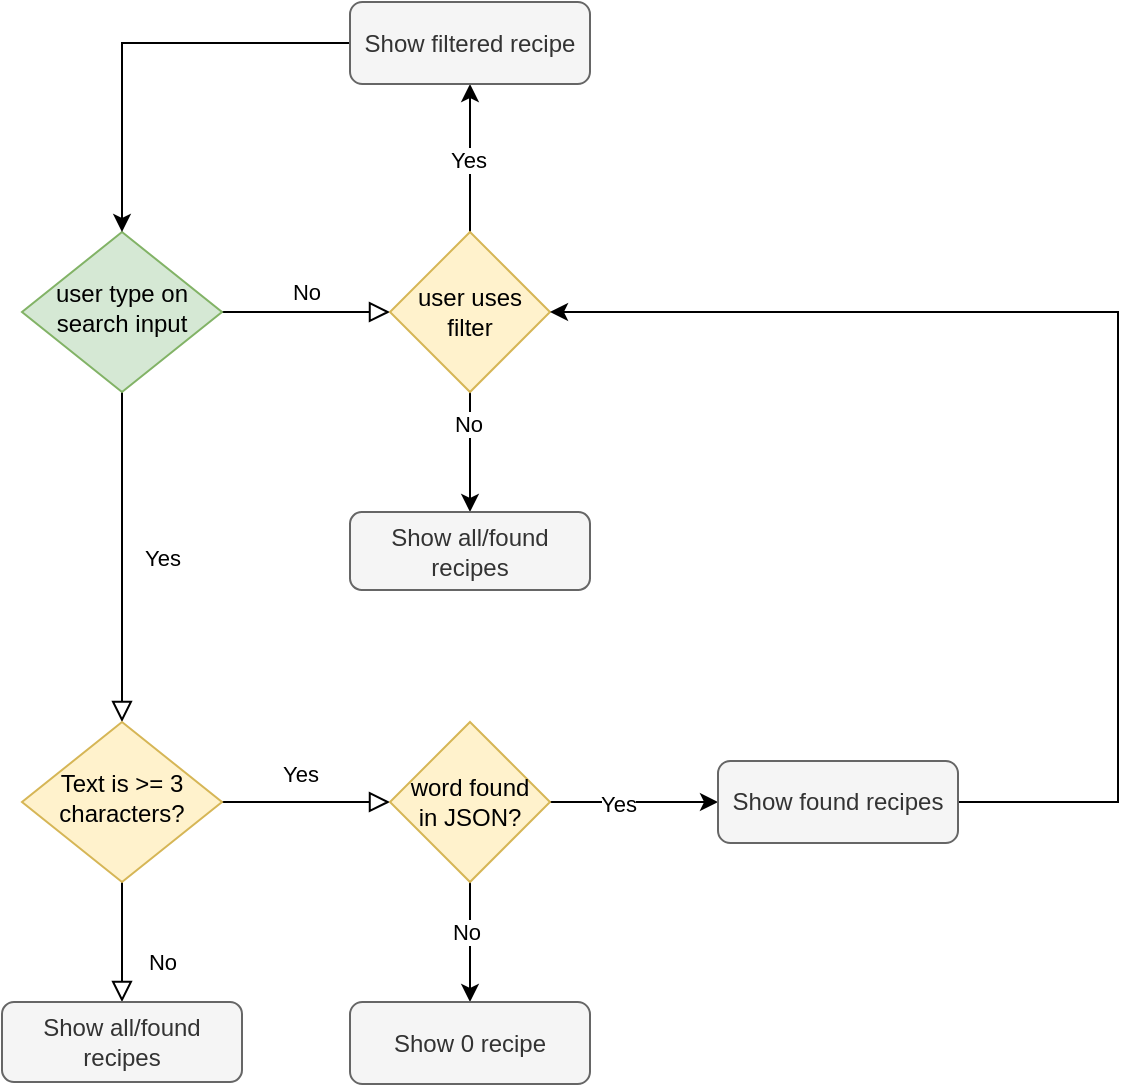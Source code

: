 <mxfile version="26.1.0">
  <diagram id="C5RBs43oDa-KdzZeNtuy" name="Page-1">
    <mxGraphModel dx="954" dy="558" grid="0" gridSize="10" guides="1" tooltips="1" connect="1" arrows="1" fold="1" page="1" pageScale="1" pageWidth="827" pageHeight="1169" math="0" shadow="0">
      <root>
        <mxCell id="WIyWlLk6GJQsqaUBKTNV-0" />
        <mxCell id="WIyWlLk6GJQsqaUBKTNV-1" parent="WIyWlLk6GJQsqaUBKTNV-0" />
        <mxCell id="WIyWlLk6GJQsqaUBKTNV-4" value="Yes" style="rounded=0;html=1;jettySize=auto;orthogonalLoop=1;fontSize=11;endArrow=block;endFill=0;endSize=8;strokeWidth=1;shadow=0;labelBackgroundColor=none;edgeStyle=orthogonalEdgeStyle;" parent="WIyWlLk6GJQsqaUBKTNV-1" source="WIyWlLk6GJQsqaUBKTNV-6" target="WIyWlLk6GJQsqaUBKTNV-10" edge="1">
          <mxGeometry y="20" relative="1" as="geometry">
            <mxPoint as="offset" />
          </mxGeometry>
        </mxCell>
        <mxCell id="WIyWlLk6GJQsqaUBKTNV-5" value="No" style="edgeStyle=orthogonalEdgeStyle;rounded=0;html=1;jettySize=auto;orthogonalLoop=1;fontSize=11;endArrow=block;endFill=0;endSize=8;strokeWidth=1;shadow=0;labelBackgroundColor=none;entryX=0;entryY=0.5;entryDx=0;entryDy=0;" parent="WIyWlLk6GJQsqaUBKTNV-1" source="WIyWlLk6GJQsqaUBKTNV-6" target="hRlvW9MJVsyTtzeAhqdT-0" edge="1">
          <mxGeometry y="10" relative="1" as="geometry">
            <mxPoint as="offset" />
            <mxPoint x="320" y="210" as="targetPoint" />
          </mxGeometry>
        </mxCell>
        <mxCell id="WIyWlLk6GJQsqaUBKTNV-6" value="user type on search input" style="rhombus;whiteSpace=wrap;html=1;shadow=0;fontFamily=Helvetica;fontSize=12;align=center;strokeWidth=1;spacing=6;spacingTop=-4;fillColor=#d5e8d4;strokeColor=#82b366;" parent="WIyWlLk6GJQsqaUBKTNV-1" vertex="1">
          <mxGeometry x="170" y="170" width="100" height="80" as="geometry" />
        </mxCell>
        <mxCell id="WIyWlLk6GJQsqaUBKTNV-8" value="No" style="rounded=0;html=1;jettySize=auto;orthogonalLoop=1;fontSize=11;endArrow=block;endFill=0;endSize=8;strokeWidth=1;shadow=0;labelBackgroundColor=none;edgeStyle=orthogonalEdgeStyle;" parent="WIyWlLk6GJQsqaUBKTNV-1" source="WIyWlLk6GJQsqaUBKTNV-10" target="WIyWlLk6GJQsqaUBKTNV-11" edge="1">
          <mxGeometry x="0.333" y="20" relative="1" as="geometry">
            <mxPoint as="offset" />
          </mxGeometry>
        </mxCell>
        <mxCell id="WIyWlLk6GJQsqaUBKTNV-9" value="Yes" style="edgeStyle=orthogonalEdgeStyle;rounded=0;html=1;jettySize=auto;orthogonalLoop=1;fontSize=11;endArrow=block;endFill=0;endSize=8;strokeWidth=1;shadow=0;labelBackgroundColor=none;entryX=0;entryY=0.5;entryDx=0;entryDy=0;" parent="WIyWlLk6GJQsqaUBKTNV-1" source="WIyWlLk6GJQsqaUBKTNV-10" target="hRlvW9MJVsyTtzeAhqdT-1" edge="1">
          <mxGeometry x="-0.073" y="14" relative="1" as="geometry">
            <mxPoint as="offset" />
            <mxPoint x="320" y="455" as="targetPoint" />
          </mxGeometry>
        </mxCell>
        <mxCell id="WIyWlLk6GJQsqaUBKTNV-10" value="Text is &amp;gt;= 3 characters?" style="rhombus;whiteSpace=wrap;html=1;shadow=0;fontFamily=Helvetica;fontSize=12;align=center;strokeWidth=1;spacing=6;spacingTop=-4;fillColor=#fff2cc;strokeColor=#d6b656;" parent="WIyWlLk6GJQsqaUBKTNV-1" vertex="1">
          <mxGeometry x="170" y="415" width="100" height="80" as="geometry" />
        </mxCell>
        <mxCell id="WIyWlLk6GJQsqaUBKTNV-11" value="Show all/found recipes" style="rounded=1;whiteSpace=wrap;html=1;fontSize=12;glass=0;strokeWidth=1;shadow=0;fillColor=#f5f5f5;fontColor=#333333;strokeColor=#666666;" parent="WIyWlLk6GJQsqaUBKTNV-1" vertex="1">
          <mxGeometry x="160" y="555" width="120" height="40" as="geometry" />
        </mxCell>
        <mxCell id="hRlvW9MJVsyTtzeAhqdT-13" style="edgeStyle=orthogonalEdgeStyle;rounded=0;orthogonalLoop=1;jettySize=auto;html=1;entryX=0.5;entryY=0;entryDx=0;entryDy=0;" edge="1" parent="WIyWlLk6GJQsqaUBKTNV-1" source="hRlvW9MJVsyTtzeAhqdT-0" target="hRlvW9MJVsyTtzeAhqdT-14">
          <mxGeometry relative="1" as="geometry">
            <mxPoint x="394" y="298.5" as="targetPoint" />
          </mxGeometry>
        </mxCell>
        <mxCell id="hRlvW9MJVsyTtzeAhqdT-15" value="No" style="edgeLabel;html=1;align=center;verticalAlign=middle;resizable=0;points=[];" vertex="1" connectable="0" parent="hRlvW9MJVsyTtzeAhqdT-13">
          <mxGeometry x="-0.467" y="-1" relative="1" as="geometry">
            <mxPoint as="offset" />
          </mxGeometry>
        </mxCell>
        <mxCell id="hRlvW9MJVsyTtzeAhqdT-19" style="edgeStyle=orthogonalEdgeStyle;rounded=0;orthogonalLoop=1;jettySize=auto;html=1;entryX=0.5;entryY=1;entryDx=0;entryDy=0;" edge="1" parent="WIyWlLk6GJQsqaUBKTNV-1" source="hRlvW9MJVsyTtzeAhqdT-0" target="hRlvW9MJVsyTtzeAhqdT-10">
          <mxGeometry relative="1" as="geometry" />
        </mxCell>
        <mxCell id="hRlvW9MJVsyTtzeAhqdT-20" value="Yes" style="edgeLabel;html=1;align=center;verticalAlign=middle;resizable=0;points=[];" vertex="1" connectable="0" parent="hRlvW9MJVsyTtzeAhqdT-19">
          <mxGeometry x="-0.027" y="1" relative="1" as="geometry">
            <mxPoint as="offset" />
          </mxGeometry>
        </mxCell>
        <mxCell id="hRlvW9MJVsyTtzeAhqdT-0" value="user uses filter" style="rhombus;whiteSpace=wrap;html=1;fillColor=#fff2cc;strokeColor=#d6b656;" vertex="1" parent="WIyWlLk6GJQsqaUBKTNV-1">
          <mxGeometry x="354" y="170" width="80" height="80" as="geometry" />
        </mxCell>
        <mxCell id="hRlvW9MJVsyTtzeAhqdT-2" style="edgeStyle=orthogonalEdgeStyle;rounded=0;orthogonalLoop=1;jettySize=auto;html=1;exitX=1;exitY=0.5;exitDx=0;exitDy=0;entryX=0;entryY=0.5;entryDx=0;entryDy=0;" edge="1" parent="WIyWlLk6GJQsqaUBKTNV-1" source="hRlvW9MJVsyTtzeAhqdT-1" target="hRlvW9MJVsyTtzeAhqdT-16">
          <mxGeometry relative="1" as="geometry">
            <mxPoint x="520" y="455" as="targetPoint" />
          </mxGeometry>
        </mxCell>
        <mxCell id="hRlvW9MJVsyTtzeAhqdT-8" value="Yes" style="edgeLabel;html=1;align=center;verticalAlign=middle;resizable=0;points=[];" vertex="1" connectable="0" parent="hRlvW9MJVsyTtzeAhqdT-2">
          <mxGeometry x="-0.191" y="-1" relative="1" as="geometry">
            <mxPoint as="offset" />
          </mxGeometry>
        </mxCell>
        <mxCell id="hRlvW9MJVsyTtzeAhqdT-6" value="" style="edgeStyle=orthogonalEdgeStyle;rounded=0;orthogonalLoop=1;jettySize=auto;html=1;" edge="1" parent="WIyWlLk6GJQsqaUBKTNV-1" source="hRlvW9MJVsyTtzeAhqdT-1" target="hRlvW9MJVsyTtzeAhqdT-5">
          <mxGeometry relative="1" as="geometry" />
        </mxCell>
        <mxCell id="hRlvW9MJVsyTtzeAhqdT-7" value="No" style="edgeLabel;html=1;align=center;verticalAlign=middle;resizable=0;points=[];" vertex="1" connectable="0" parent="hRlvW9MJVsyTtzeAhqdT-6">
          <mxGeometry x="-0.167" y="-2" relative="1" as="geometry">
            <mxPoint as="offset" />
          </mxGeometry>
        </mxCell>
        <mxCell id="hRlvW9MJVsyTtzeAhqdT-1" value="word found&lt;br&gt;in JSON?" style="rhombus;whiteSpace=wrap;html=1;fillColor=#fff2cc;strokeColor=#d6b656;" vertex="1" parent="WIyWlLk6GJQsqaUBKTNV-1">
          <mxGeometry x="354" y="415" width="80" height="80" as="geometry" />
        </mxCell>
        <mxCell id="hRlvW9MJVsyTtzeAhqdT-5" value="Show 0 recipe" style="rounded=1;whiteSpace=wrap;html=1;fillColor=#f5f5f5;fontColor=#333333;strokeColor=#666666;" vertex="1" parent="WIyWlLk6GJQsqaUBKTNV-1">
          <mxGeometry x="334" y="555" width="120" height="41" as="geometry" />
        </mxCell>
        <mxCell id="hRlvW9MJVsyTtzeAhqdT-22" style="edgeStyle=orthogonalEdgeStyle;rounded=0;orthogonalLoop=1;jettySize=auto;html=1;entryX=0.5;entryY=0;entryDx=0;entryDy=0;" edge="1" parent="WIyWlLk6GJQsqaUBKTNV-1" source="hRlvW9MJVsyTtzeAhqdT-10" target="WIyWlLk6GJQsqaUBKTNV-6">
          <mxGeometry relative="1" as="geometry" />
        </mxCell>
        <mxCell id="hRlvW9MJVsyTtzeAhqdT-10" value="Show filtered recipe" style="rounded=1;whiteSpace=wrap;html=1;fillColor=#f5f5f5;fontColor=#333333;strokeColor=#666666;" vertex="1" parent="WIyWlLk6GJQsqaUBKTNV-1">
          <mxGeometry x="334" y="55" width="120" height="41" as="geometry" />
        </mxCell>
        <mxCell id="hRlvW9MJVsyTtzeAhqdT-14" value="Show all/found recipes" style="rounded=1;whiteSpace=wrap;html=1;fillColor=#f5f5f5;fontColor=#333333;strokeColor=#666666;" vertex="1" parent="WIyWlLk6GJQsqaUBKTNV-1">
          <mxGeometry x="334" y="310" width="120" height="39" as="geometry" />
        </mxCell>
        <mxCell id="hRlvW9MJVsyTtzeAhqdT-21" style="edgeStyle=orthogonalEdgeStyle;rounded=0;orthogonalLoop=1;jettySize=auto;html=1;entryX=1;entryY=0.5;entryDx=0;entryDy=0;" edge="1" parent="WIyWlLk6GJQsqaUBKTNV-1" source="hRlvW9MJVsyTtzeAhqdT-16" target="hRlvW9MJVsyTtzeAhqdT-0">
          <mxGeometry relative="1" as="geometry">
            <Array as="points">
              <mxPoint x="718" y="455" />
              <mxPoint x="718" y="210" />
            </Array>
          </mxGeometry>
        </mxCell>
        <mxCell id="hRlvW9MJVsyTtzeAhqdT-16" value="Show found recipes" style="rounded=1;whiteSpace=wrap;html=1;fillColor=#f5f5f5;fontColor=#333333;strokeColor=#666666;" vertex="1" parent="WIyWlLk6GJQsqaUBKTNV-1">
          <mxGeometry x="518" y="434.5" width="120" height="41" as="geometry" />
        </mxCell>
      </root>
    </mxGraphModel>
  </diagram>
</mxfile>
